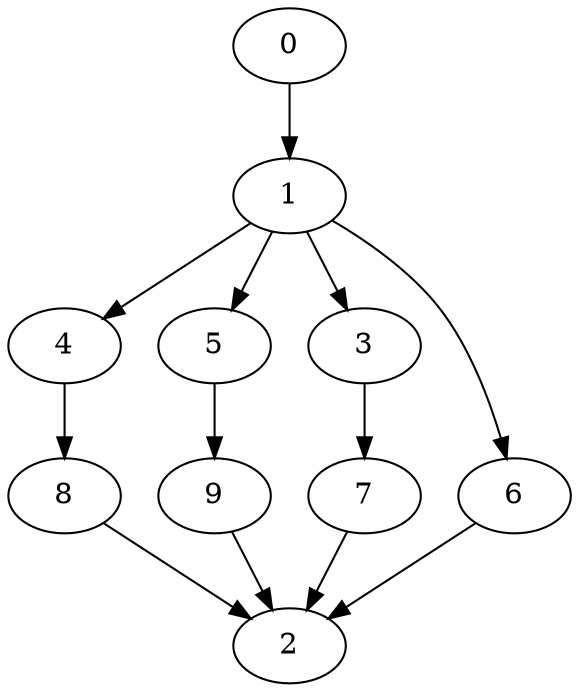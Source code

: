 digraph "SeriesParallel-MaxBf-4_Nodes_10_CCR_10.04_WeightType_Random_GB" {
	graph ["Duplicate states"=0,
		GraphType=S_P,
		"Max states in OPEN"=0,
		Modes="120000ms; topo-ordered tasks, ; Pruning: task equivalence, fixed order ready list, ; F-value: ; Optimisation: best schedule length (\
SL) optimisation on equal, ",
		NumberOfTasks=10,
		"Pruned using list schedule length"=19,
		"States removed from OPEN"=0,
		TargetSystem="Homogeneous-2",
		"Time to schedule (ms)"=101,
		"Total idle time"=0,
		"Total schedule length"=50,
		"Total sequential time"=50,
		"Total states created"=38
	];
	0	["Finish time"=3,
		Processor=0,
		"Start time"=0,
		Weight=3];
	1	["Finish time"=13,
		Processor=0,
		"Start time"=3,
		Weight=10];
	0 -> 1	[Weight=13];
	4	["Finish time"=22,
		Processor=0,
		"Start time"=13,
		Weight=9];
	1 -> 4	[Weight=19];
	5	["Finish time"=27,
		Processor=0,
		"Start time"=22,
		Weight=5];
	1 -> 5	[Weight=63];
	3	["Finish time"=32,
		Processor=0,
		"Start time"=27,
		Weight=5];
	1 -> 3	[Weight=31];
	6	["Finish time"=41,
		Processor=0,
		"Start time"=38,
		Weight=3];
	1 -> 6	[Weight=38];
	8	["Finish time"=38,
		Processor=0,
		"Start time"=32,
		Weight=6];
	4 -> 8	[Weight=56];
	9	["Finish time"=48,
		Processor=0,
		"Start time"=45,
		Weight=3];
	5 -> 9	[Weight=63];
	7	["Finish time"=45,
		Processor=0,
		"Start time"=41,
		Weight=4];
	3 -> 7	[Weight=31];
	2	["Finish time"=50,
		Processor=0,
		"Start time"=48,
		Weight=2];
	8 -> 2	[Weight=63];
	6 -> 2	[Weight=50];
	7 -> 2	[Weight=44];
	9 -> 2	[Weight=31];
}
